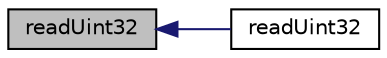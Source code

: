 digraph "readUint32"
{
  bgcolor="transparent";
  edge [fontname="Helvetica",fontsize="10",labelfontname="Helvetica",labelfontsize="10"];
  node [fontname="Helvetica",fontsize="10",shape=record];
  rankdir="LR";
  Node1 [label="readUint32",height=0.2,width=0.4,color="black", fillcolor="grey75", style="filled" fontcolor="black"];
  Node1 -> Node2 [dir="back",color="midnightblue",fontsize="10",style="solid",fontname="Helvetica"];
  Node2 [label="readUint32",height=0.2,width=0.4,color="black",URL="$namespaceFoam.html#a33dd3efe28c6599b3a96c6b53b1843b2",tooltip="Parse entire string as a uint32_t, skipping leading/trailing whitespace. "];
}
